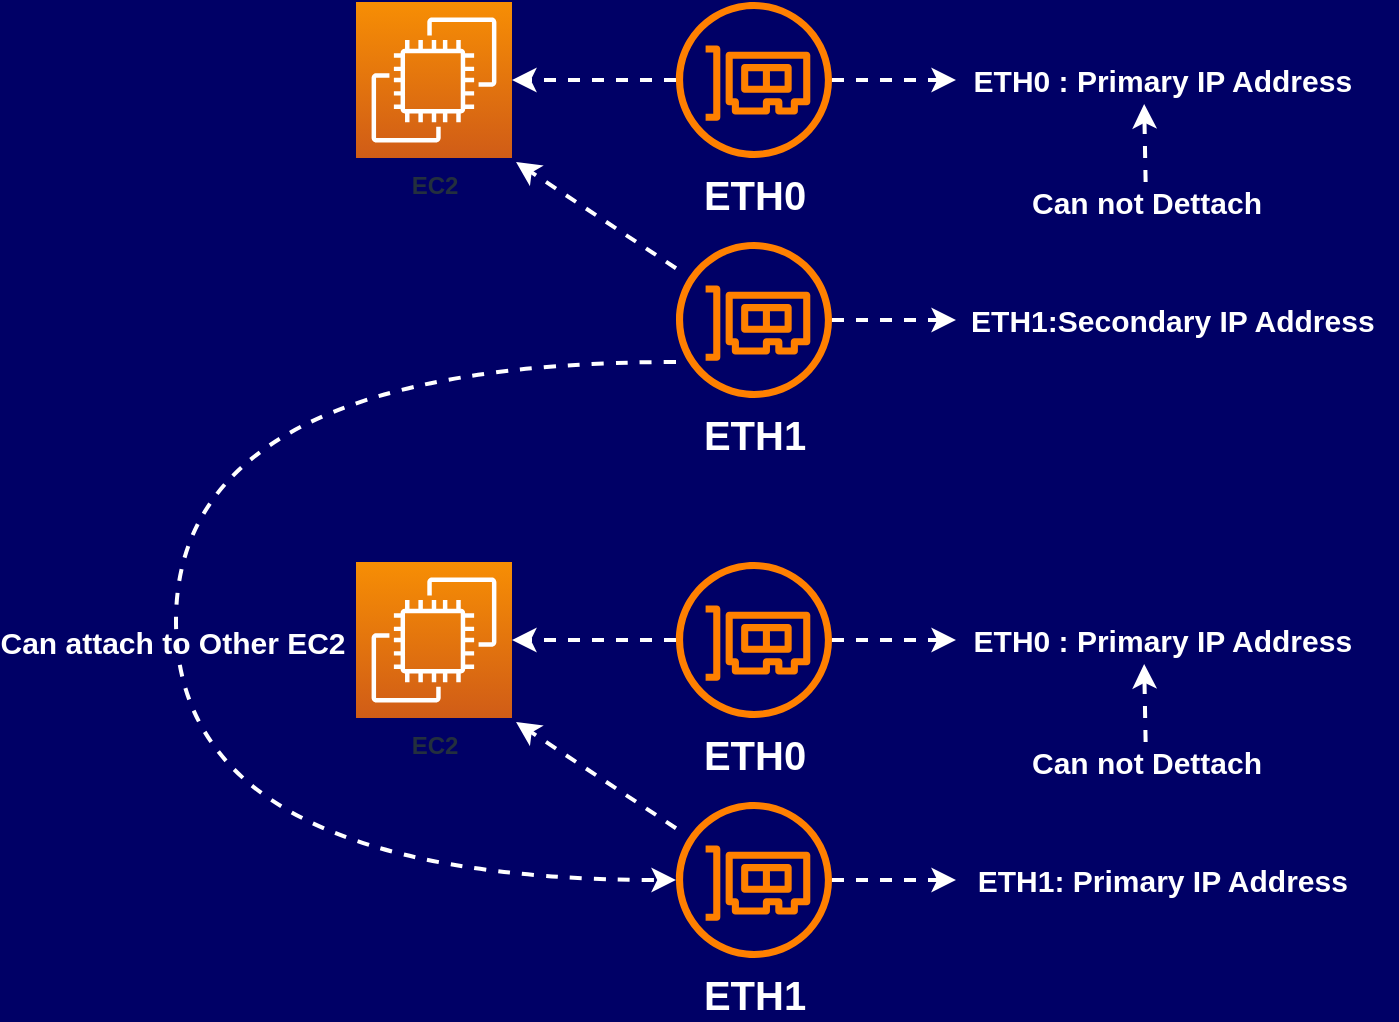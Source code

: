 <mxfile version="13.4.5" type="device"><diagram id="9b30IWkNHFgG6i9PsA79" name="Page-1"><mxGraphModel dx="838" dy="480" grid="1" gridSize="10" guides="1" tooltips="1" connect="1" arrows="1" fold="1" page="1" pageScale="1" pageWidth="827" pageHeight="1169" background="#000066" math="0" shadow="0"><root><mxCell id="0"/><mxCell id="1" parent="0"/><mxCell id="90TKt8H1A_EBbxOR2lfA-148" value="&lt;b&gt;EC2&lt;/b&gt;" style="outlineConnect=0;fontColor=#232F3E;gradientColor=#F78E04;gradientDirection=north;fillColor=#D05C17;strokeColor=#ffffff;dashed=0;verticalLabelPosition=bottom;verticalAlign=top;align=center;html=1;fontSize=12;fontStyle=0;aspect=fixed;shape=mxgraph.aws4.resourceIcon;resIcon=mxgraph.aws4.ec2;" parent="1" vertex="1"><mxGeometry x="240" y="240" width="78" height="78" as="geometry"/></mxCell><mxCell id="90TKt8H1A_EBbxOR2lfA-150" style="edgeStyle=none;rounded=0;orthogonalLoop=1;jettySize=auto;html=1;dashed=1;strokeWidth=2;fontSize=15;fontColor=#003300;strokeColor=#FFFFFF;" parent="1" source="90TKt8H1A_EBbxOR2lfA-149" target="90TKt8H1A_EBbxOR2lfA-148" edge="1"><mxGeometry relative="1" as="geometry"/></mxCell><mxCell id="90TKt8H1A_EBbxOR2lfA-152" value="" style="edgeStyle=none;rounded=0;orthogonalLoop=1;jettySize=auto;html=1;dashed=1;strokeWidth=2;fontSize=15;fontColor=#003300;strokeColor=#FFFFFF;" parent="1" source="90TKt8H1A_EBbxOR2lfA-149" target="90TKt8H1A_EBbxOR2lfA-151" edge="1"><mxGeometry relative="1" as="geometry"/></mxCell><mxCell id="90TKt8H1A_EBbxOR2lfA-149" value="&lt;b&gt;&lt;font color=&quot;#ffffff&quot; style=&quot;font-size: 20px&quot;&gt;ETH0&lt;/font&gt;&lt;/b&gt;" style="outlineConnect=0;fontColor=#232F3E;gradientColor=none;fillColor=#FF8000;strokeColor=none;dashed=0;verticalLabelPosition=bottom;verticalAlign=top;align=center;html=1;fontSize=12;fontStyle=0;aspect=fixed;pointerEvents=1;shape=mxgraph.aws4.elastic_network_interface;" parent="1" vertex="1"><mxGeometry x="400" y="240" width="78" height="78" as="geometry"/></mxCell><mxCell id="90TKt8H1A_EBbxOR2lfA-151" value="&lt;b&gt;&lt;font color=&quot;#ffffff&quot;&gt;ETH0 : Primary IP Address&amp;nbsp;&lt;/font&gt;&lt;/b&gt;" style="text;html=1;resizable=0;autosize=1;align=center;verticalAlign=middle;points=[];fillColor=none;strokeColor=none;rounded=0;fontSize=15;fontColor=#003300;" parent="1" vertex="1"><mxGeometry x="540" y="269" width="210" height="20" as="geometry"/></mxCell><mxCell id="90TKt8H1A_EBbxOR2lfA-153" value="&lt;b&gt;&lt;font color=&quot;#ffffff&quot;&gt;ETH1:Secondary IP Address&amp;nbsp;&lt;/font&gt;&lt;/b&gt;" style="text;html=1;resizable=0;autosize=1;align=center;verticalAlign=middle;points=[];fillColor=none;strokeColor=none;rounded=0;fontSize=15;fontColor=#003300;" parent="1" vertex="1"><mxGeometry x="540" y="389" width="220" height="20" as="geometry"/></mxCell><mxCell id="90TKt8H1A_EBbxOR2lfA-156" value="" style="edgeStyle=none;rounded=0;orthogonalLoop=1;jettySize=auto;html=1;dashed=1;strokeWidth=2;fontSize=15;fontColor=#003300;strokeColor=#FFFFFF;" parent="1" source="90TKt8H1A_EBbxOR2lfA-154" target="90TKt8H1A_EBbxOR2lfA-153" edge="1"><mxGeometry relative="1" as="geometry"/></mxCell><mxCell id="90TKt8H1A_EBbxOR2lfA-166" style="edgeStyle=none;rounded=0;orthogonalLoop=1;jettySize=auto;html=1;entryX=1.026;entryY=1.026;entryDx=0;entryDy=0;entryPerimeter=0;dashed=1;strokeWidth=2;fontSize=15;fontColor=#003300;strokeColor=#FFFFFF;" parent="1" source="90TKt8H1A_EBbxOR2lfA-154" target="90TKt8H1A_EBbxOR2lfA-148" edge="1"><mxGeometry relative="1" as="geometry"/></mxCell><mxCell id="90TKt8H1A_EBbxOR2lfA-183" style="edgeStyle=orthogonalEdgeStyle;curved=1;rounded=0;orthogonalLoop=1;jettySize=auto;html=1;dashed=1;strokeWidth=2;fontSize=15;fontColor=#003300;strokeColor=#FFFFFF;" parent="1" source="90TKt8H1A_EBbxOR2lfA-154" target="90TKt8H1A_EBbxOR2lfA-175" edge="1"><mxGeometry relative="1" as="geometry"><mxPoint x="150" y="700" as="targetPoint"/><Array as="points"><mxPoint x="150" y="420"/><mxPoint x="150" y="679"/></Array></mxGeometry></mxCell><mxCell id="90TKt8H1A_EBbxOR2lfA-184" value="&lt;b&gt;&lt;font color=&quot;#ffffff&quot;&gt;Can attach to Other EC2&lt;/font&gt;&lt;/b&gt;" style="edgeLabel;html=1;align=center;verticalAlign=middle;resizable=0;points=[];fontSize=15;fontColor=#003300;labelBackgroundColor=none;" parent="90TKt8H1A_EBbxOR2lfA-183" vertex="1" connectable="0"><mxGeometry x="0.028" y="-2" relative="1" as="geometry"><mxPoint as="offset"/></mxGeometry></mxCell><mxCell id="90TKt8H1A_EBbxOR2lfA-154" value="&lt;b&gt;&lt;font style=&quot;font-size: 20px&quot; color=&quot;#ffffff&quot;&gt;ETH1&lt;/font&gt;&lt;/b&gt;" style="outlineConnect=0;fontColor=#232F3E;gradientColor=none;strokeColor=none;dashed=0;verticalLabelPosition=bottom;verticalAlign=top;align=center;html=1;fontSize=12;fontStyle=0;aspect=fixed;pointerEvents=1;shape=mxgraph.aws4.elastic_network_interface;fillColor=#FF8000;" parent="1" vertex="1"><mxGeometry x="400" y="360" width="78" height="78" as="geometry"/></mxCell><mxCell id="90TKt8H1A_EBbxOR2lfA-160" value="" style="edgeStyle=none;rounded=0;orthogonalLoop=1;jettySize=auto;html=1;dashed=1;strokeWidth=2;fontSize=15;fontColor=#003300;entryX=0.448;entryY=1.1;entryDx=0;entryDy=0;entryPerimeter=0;strokeColor=#FFFFFF;" parent="1" source="90TKt8H1A_EBbxOR2lfA-158" target="90TKt8H1A_EBbxOR2lfA-151" edge="1"><mxGeometry relative="1" as="geometry"><mxPoint x="635" y="238" as="targetPoint"/></mxGeometry></mxCell><mxCell id="90TKt8H1A_EBbxOR2lfA-158" value="&lt;b&gt;&lt;font color=&quot;#ffffff&quot;&gt;Can not Dettach&lt;/font&gt;&lt;/b&gt;" style="text;html=1;resizable=0;autosize=1;align=center;verticalAlign=middle;points=[];fillColor=none;strokeColor=none;rounded=0;fontSize=15;fontColor=#003300;" parent="1" vertex="1"><mxGeometry x="570" y="330" width="130" height="20" as="geometry"/></mxCell><mxCell id="90TKt8H1A_EBbxOR2lfA-168" value="&lt;b&gt;EC2&lt;/b&gt;" style="outlineConnect=0;fontColor=#232F3E;gradientColor=#F78E04;gradientDirection=north;fillColor=#D05C17;strokeColor=#ffffff;dashed=0;verticalLabelPosition=bottom;verticalAlign=top;align=center;html=1;fontSize=12;fontStyle=0;aspect=fixed;shape=mxgraph.aws4.resourceIcon;resIcon=mxgraph.aws4.ec2;" parent="1" vertex="1"><mxGeometry x="240" y="520" width="78" height="78" as="geometry"/></mxCell><mxCell id="90TKt8H1A_EBbxOR2lfA-169" style="edgeStyle=none;rounded=0;orthogonalLoop=1;jettySize=auto;html=1;dashed=1;strokeWidth=2;fontSize=15;fontColor=#003300;strokeColor=#FFFFFF;" parent="1" source="90TKt8H1A_EBbxOR2lfA-171" target="90TKt8H1A_EBbxOR2lfA-168" edge="1"><mxGeometry relative="1" as="geometry"/></mxCell><mxCell id="90TKt8H1A_EBbxOR2lfA-170" value="" style="edgeStyle=none;rounded=0;orthogonalLoop=1;jettySize=auto;html=1;fontSize=15;fontColor=#003300;strokeColor=#FFFFFF;dashed=1;strokeWidth=2;" parent="1" source="90TKt8H1A_EBbxOR2lfA-171" target="90TKt8H1A_EBbxOR2lfA-172" edge="1"><mxGeometry relative="1" as="geometry"/></mxCell><mxCell id="90TKt8H1A_EBbxOR2lfA-171" value="&lt;b&gt;&lt;font color=&quot;#ffffff&quot; style=&quot;font-size: 20px&quot;&gt;ETH0&lt;/font&gt;&lt;/b&gt;" style="outlineConnect=0;fontColor=#232F3E;gradientColor=none;fillColor=#FF8000;strokeColor=none;dashed=0;verticalLabelPosition=bottom;verticalAlign=top;align=center;html=1;fontSize=12;fontStyle=0;aspect=fixed;pointerEvents=1;shape=mxgraph.aws4.elastic_network_interface;" parent="1" vertex="1"><mxGeometry x="400" y="520" width="78" height="78" as="geometry"/></mxCell><mxCell id="90TKt8H1A_EBbxOR2lfA-172" value="&lt;b&gt;&lt;font color=&quot;#ffffff&quot;&gt;ETH0 : Primary IP Address&amp;nbsp;&lt;/font&gt;&lt;/b&gt;" style="text;html=1;resizable=0;autosize=1;align=center;verticalAlign=middle;points=[];fillColor=none;strokeColor=none;rounded=0;fontSize=15;fontColor=#003300;" parent="1" vertex="1"><mxGeometry x="540" y="549" width="210" height="20" as="geometry"/></mxCell><mxCell id="90TKt8H1A_EBbxOR2lfA-173" value="" style="edgeStyle=none;rounded=0;orthogonalLoop=1;jettySize=auto;html=1;dashed=1;strokeWidth=2;fontSize=15;fontColor=#003300;strokeColor=#FFFFFF;" parent="1" source="90TKt8H1A_EBbxOR2lfA-175" edge="1"><mxGeometry relative="1" as="geometry"><mxPoint x="540" y="679" as="targetPoint"/></mxGeometry></mxCell><mxCell id="90TKt8H1A_EBbxOR2lfA-174" style="edgeStyle=none;rounded=0;orthogonalLoop=1;jettySize=auto;html=1;entryX=1.026;entryY=1.026;entryDx=0;entryDy=0;entryPerimeter=0;dashed=1;strokeWidth=2;fontSize=15;fontColor=#003300;strokeColor=#FFFFFF;" parent="1" source="90TKt8H1A_EBbxOR2lfA-175" target="90TKt8H1A_EBbxOR2lfA-168" edge="1"><mxGeometry relative="1" as="geometry"/></mxCell><mxCell id="90TKt8H1A_EBbxOR2lfA-175" value="&lt;b&gt;&lt;font color=&quot;#ffffff&quot; style=&quot;font-size: 20px&quot;&gt;ETH1&lt;/font&gt;&lt;/b&gt;" style="outlineConnect=0;fontColor=#232F3E;gradientColor=none;fillColor=#FF8000;strokeColor=none;dashed=0;verticalLabelPosition=bottom;verticalAlign=top;align=center;html=1;fontSize=12;fontStyle=0;aspect=fixed;pointerEvents=1;shape=mxgraph.aws4.elastic_network_interface;" parent="1" vertex="1"><mxGeometry x="400" y="640" width="78" height="78" as="geometry"/></mxCell><mxCell id="90TKt8H1A_EBbxOR2lfA-176" value="" style="edgeStyle=none;rounded=0;orthogonalLoop=1;jettySize=auto;html=1;dashed=1;strokeWidth=2;fontSize=15;fontColor=#003300;entryX=0.448;entryY=1.1;entryDx=0;entryDy=0;entryPerimeter=0;strokeColor=#FFFFFF;" parent="1" source="90TKt8H1A_EBbxOR2lfA-177" target="90TKt8H1A_EBbxOR2lfA-172" edge="1"><mxGeometry relative="1" as="geometry"><mxPoint x="635" y="518" as="targetPoint"/></mxGeometry></mxCell><mxCell id="90TKt8H1A_EBbxOR2lfA-177" value="&lt;b&gt;&lt;font color=&quot;#ffffff&quot;&gt;Can not Dettach&lt;/font&gt;&lt;/b&gt;" style="text;html=1;resizable=0;autosize=1;align=center;verticalAlign=middle;points=[];fillColor=none;strokeColor=none;rounded=0;fontSize=15;fontColor=#003300;" parent="1" vertex="1"><mxGeometry x="570" y="610" width="130" height="20" as="geometry"/></mxCell><mxCell id="90TKt8H1A_EBbxOR2lfA-180" value="&lt;b&gt;&lt;font color=&quot;#ffffff&quot;&gt;ETH1: Primary IP Address&amp;nbsp;&lt;/font&gt;&lt;/b&gt;" style="text;html=1;resizable=0;autosize=1;align=center;verticalAlign=middle;points=[];fillColor=none;strokeColor=none;rounded=0;fontSize=15;fontColor=#003300;" parent="1" vertex="1"><mxGeometry x="545" y="669" width="200" height="20" as="geometry"/></mxCell></root></mxGraphModel></diagram></mxfile>